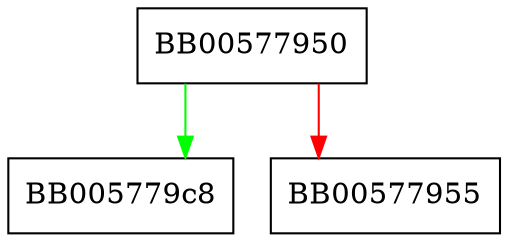 digraph SCT_free {
  node [shape="box"];
  graph [splines=ortho];
  BB00577950 -> BB005779c8 [color="green"];
  BB00577950 -> BB00577955 [color="red"];
}